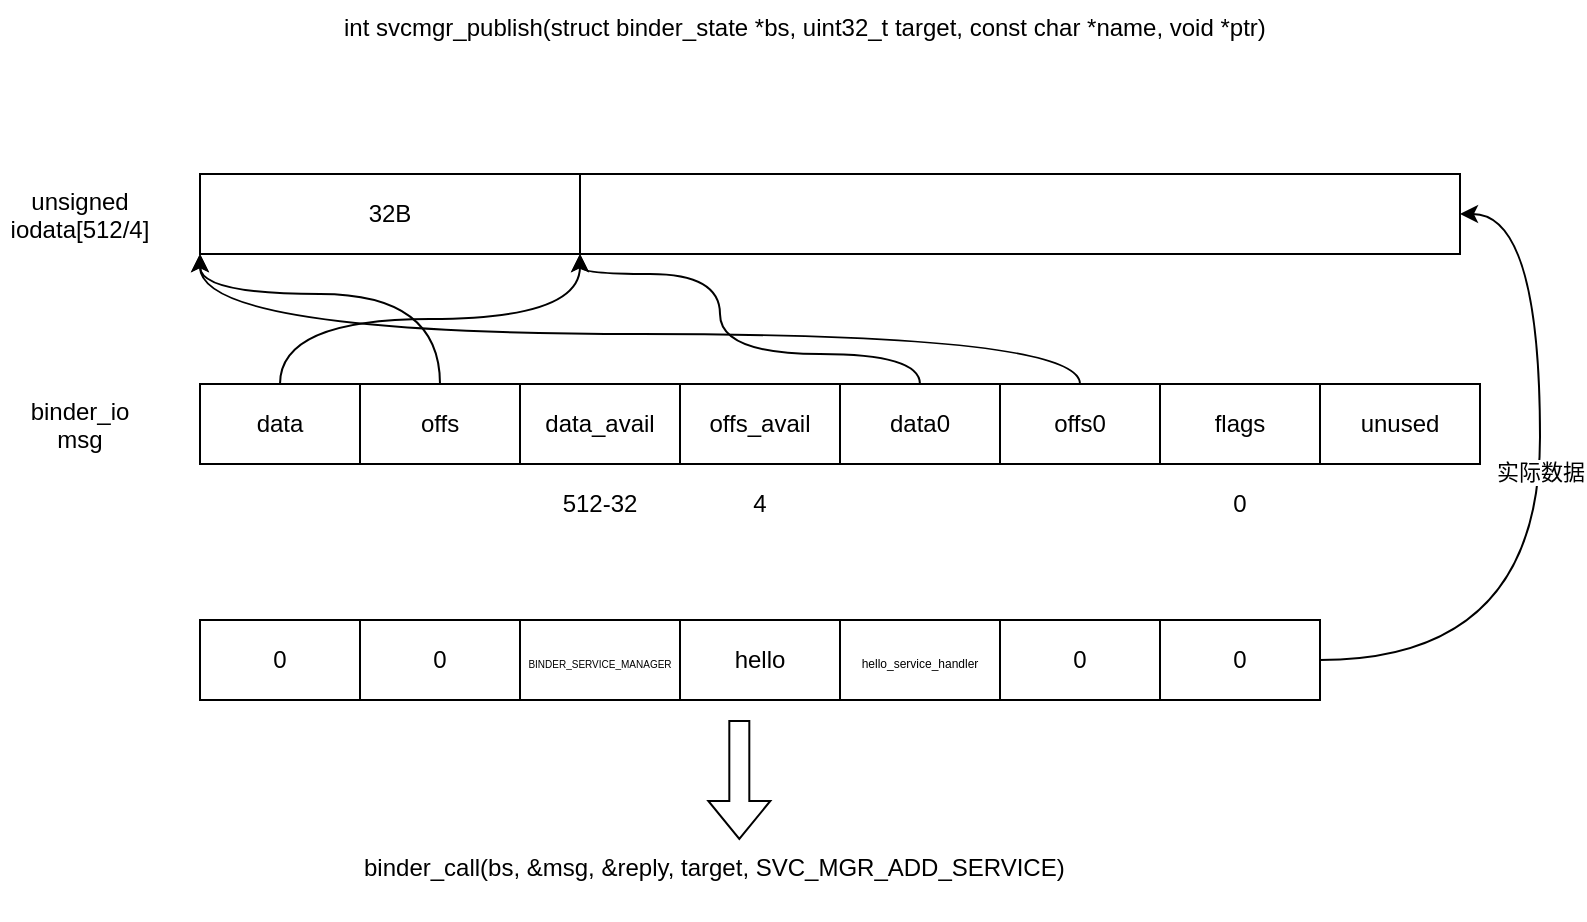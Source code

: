 <mxfile version="24.8.6">
  <diagram name="第 1 页" id="R-s7Epo3z65Hg9Oh2wfv">
    <mxGraphModel dx="1018" dy="515" grid="1" gridSize="10" guides="1" tooltips="1" connect="1" arrows="1" fold="1" page="1" pageScale="1" pageWidth="827" pageHeight="1169" math="0" shadow="0">
      <root>
        <mxCell id="0" />
        <mxCell id="1" parent="0" />
        <mxCell id="oPXv3HUg8rtJeZNj3wBx-8" value="unsigned&#xa;iodata[512/4]" style="text;whiteSpace=wrap;align=center;" vertex="1" parent="1">
          <mxGeometry x="20" y="87" width="80" height="40" as="geometry" />
        </mxCell>
        <mxCell id="oPXv3HUg8rtJeZNj3wBx-9" value="int svcmgr_publish(struct binder_state *bs, uint32_t target, const char *name, void *ptr)" style="text;whiteSpace=wrap;" vertex="1" parent="1">
          <mxGeometry x="190" width="490" height="40" as="geometry" />
        </mxCell>
        <mxCell id="oPXv3HUg8rtJeZNj3wBx-10" value="binder_io&#xa;msg" style="text;whiteSpace=wrap;align=center;" vertex="1" parent="1">
          <mxGeometry x="20" y="192" width="80" height="40" as="geometry" />
        </mxCell>
        <mxCell id="oPXv3HUg8rtJeZNj3wBx-21" style="edgeStyle=orthogonalEdgeStyle;rounded=0;orthogonalLoop=1;jettySize=auto;html=1;entryX=1;entryY=1;entryDx=0;entryDy=0;curved=1;" edge="1" parent="1" source="oPXv3HUg8rtJeZNj3wBx-11" target="oPXv3HUg8rtJeZNj3wBx-20">
          <mxGeometry relative="1" as="geometry" />
        </mxCell>
        <mxCell id="oPXv3HUg8rtJeZNj3wBx-11" value="data" style="rounded=0;whiteSpace=wrap;html=1;" vertex="1" parent="1">
          <mxGeometry x="120" y="192" width="80" height="40" as="geometry" />
        </mxCell>
        <mxCell id="oPXv3HUg8rtJeZNj3wBx-23" style="edgeStyle=orthogonalEdgeStyle;rounded=0;orthogonalLoop=1;jettySize=auto;html=1;entryX=0;entryY=1;entryDx=0;entryDy=0;curved=1;" edge="1" parent="1" source="oPXv3HUg8rtJeZNj3wBx-12" target="oPXv3HUg8rtJeZNj3wBx-20">
          <mxGeometry relative="1" as="geometry">
            <Array as="points">
              <mxPoint x="240" y="147" />
              <mxPoint x="120" y="147" />
            </Array>
          </mxGeometry>
        </mxCell>
        <mxCell id="oPXv3HUg8rtJeZNj3wBx-12" value="offs" style="rounded=0;whiteSpace=wrap;html=1;" vertex="1" parent="1">
          <mxGeometry x="200" y="192" width="80" height="40" as="geometry" />
        </mxCell>
        <mxCell id="oPXv3HUg8rtJeZNj3wBx-13" value="data_avail" style="rounded=0;whiteSpace=wrap;html=1;" vertex="1" parent="1">
          <mxGeometry x="280" y="192" width="80" height="40" as="geometry" />
        </mxCell>
        <mxCell id="oPXv3HUg8rtJeZNj3wBx-14" value="offs_avail" style="rounded=0;whiteSpace=wrap;html=1;" vertex="1" parent="1">
          <mxGeometry x="360" y="192" width="80" height="40" as="geometry" />
        </mxCell>
        <mxCell id="oPXv3HUg8rtJeZNj3wBx-22" style="edgeStyle=orthogonalEdgeStyle;rounded=0;orthogonalLoop=1;jettySize=auto;html=1;curved=1;entryX=1;entryY=1;entryDx=0;entryDy=0;" edge="1" parent="1" source="oPXv3HUg8rtJeZNj3wBx-15" target="oPXv3HUg8rtJeZNj3wBx-20">
          <mxGeometry relative="1" as="geometry">
            <mxPoint x="310" y="137" as="targetPoint" />
            <Array as="points">
              <mxPoint x="480" y="177" />
              <mxPoint x="380" y="177" />
              <mxPoint x="380" y="137" />
              <mxPoint x="310" y="137" />
            </Array>
          </mxGeometry>
        </mxCell>
        <mxCell id="oPXv3HUg8rtJeZNj3wBx-15" value="data0" style="rounded=0;whiteSpace=wrap;html=1;" vertex="1" parent="1">
          <mxGeometry x="440" y="192" width="80" height="40" as="geometry" />
        </mxCell>
        <mxCell id="oPXv3HUg8rtJeZNj3wBx-24" style="edgeStyle=orthogonalEdgeStyle;rounded=0;orthogonalLoop=1;jettySize=auto;html=1;entryX=0;entryY=1;entryDx=0;entryDy=0;curved=1;" edge="1" parent="1" source="oPXv3HUg8rtJeZNj3wBx-16" target="oPXv3HUg8rtJeZNj3wBx-20">
          <mxGeometry relative="1" as="geometry">
            <Array as="points">
              <mxPoint x="560" y="167" />
              <mxPoint x="120" y="167" />
            </Array>
          </mxGeometry>
        </mxCell>
        <mxCell id="oPXv3HUg8rtJeZNj3wBx-16" value="offs0" style="rounded=0;whiteSpace=wrap;html=1;" vertex="1" parent="1">
          <mxGeometry x="520" y="192" width="80" height="40" as="geometry" />
        </mxCell>
        <mxCell id="oPXv3HUg8rtJeZNj3wBx-17" value="flags" style="rounded=0;whiteSpace=wrap;html=1;" vertex="1" parent="1">
          <mxGeometry x="600" y="192" width="80" height="40" as="geometry" />
        </mxCell>
        <mxCell id="oPXv3HUg8rtJeZNj3wBx-18" value="unused" style="rounded=0;whiteSpace=wrap;html=1;" vertex="1" parent="1">
          <mxGeometry x="680" y="192" width="80" height="40" as="geometry" />
        </mxCell>
        <mxCell id="oPXv3HUg8rtJeZNj3wBx-19" value="" style="rounded=0;whiteSpace=wrap;html=1;" vertex="1" parent="1">
          <mxGeometry x="310" y="87" width="440" height="40" as="geometry" />
        </mxCell>
        <mxCell id="oPXv3HUg8rtJeZNj3wBx-20" value="32B" style="rounded=0;whiteSpace=wrap;html=1;" vertex="1" parent="1">
          <mxGeometry x="120" y="87" width="190" height="40" as="geometry" />
        </mxCell>
        <mxCell id="oPXv3HUg8rtJeZNj3wBx-25" value="512-32" style="text;html=1;align=center;verticalAlign=middle;whiteSpace=wrap;rounded=0;" vertex="1" parent="1">
          <mxGeometry x="290" y="237" width="60" height="30" as="geometry" />
        </mxCell>
        <mxCell id="oPXv3HUg8rtJeZNj3wBx-26" value="4" style="text;html=1;align=center;verticalAlign=middle;whiteSpace=wrap;rounded=0;" vertex="1" parent="1">
          <mxGeometry x="370" y="237" width="60" height="30" as="geometry" />
        </mxCell>
        <mxCell id="oPXv3HUg8rtJeZNj3wBx-27" value="0" style="text;html=1;align=center;verticalAlign=middle;whiteSpace=wrap;rounded=0;" vertex="1" parent="1">
          <mxGeometry x="610" y="237" width="60" height="30" as="geometry" />
        </mxCell>
        <mxCell id="oPXv3HUg8rtJeZNj3wBx-39" value="0" style="rounded=0;whiteSpace=wrap;html=1;" vertex="1" parent="1">
          <mxGeometry x="120" y="310" width="80" height="40" as="geometry" />
        </mxCell>
        <mxCell id="oPXv3HUg8rtJeZNj3wBx-40" value="0" style="rounded=0;whiteSpace=wrap;html=1;" vertex="1" parent="1">
          <mxGeometry x="200" y="310" width="80" height="40" as="geometry" />
        </mxCell>
        <mxCell id="oPXv3HUg8rtJeZNj3wBx-41" value="&lt;span style=&quot;font-size: 5px; text-align: left;&quot;&gt;BINDER_SERVICE_MANAGER&lt;/span&gt;" style="rounded=0;whiteSpace=wrap;html=1;" vertex="1" parent="1">
          <mxGeometry x="280" y="310" width="80" height="40" as="geometry" />
        </mxCell>
        <mxCell id="oPXv3HUg8rtJeZNj3wBx-42" value="hello" style="rounded=0;whiteSpace=wrap;html=1;" vertex="1" parent="1">
          <mxGeometry x="360" y="310" width="80" height="40" as="geometry" />
        </mxCell>
        <mxCell id="oPXv3HUg8rtJeZNj3wBx-43" value="&lt;span style=&quot;text-align: left; font-size: 6px;&quot;&gt;hello_service_handler&lt;/span&gt;" style="rounded=0;whiteSpace=wrap;html=1;" vertex="1" parent="1">
          <mxGeometry x="440" y="310" width="80" height="40" as="geometry" />
        </mxCell>
        <mxCell id="oPXv3HUg8rtJeZNj3wBx-44" value="0" style="rounded=0;whiteSpace=wrap;html=1;" vertex="1" parent="1">
          <mxGeometry x="520" y="310" width="80" height="40" as="geometry" />
        </mxCell>
        <mxCell id="oPXv3HUg8rtJeZNj3wBx-50" style="edgeStyle=orthogonalEdgeStyle;rounded=0;orthogonalLoop=1;jettySize=auto;html=1;entryX=1;entryY=0.5;entryDx=0;entryDy=0;curved=1;" edge="1" parent="1" source="oPXv3HUg8rtJeZNj3wBx-45" target="oPXv3HUg8rtJeZNj3wBx-19">
          <mxGeometry relative="1" as="geometry">
            <Array as="points">
              <mxPoint x="790" y="330" />
              <mxPoint x="790" y="107" />
            </Array>
          </mxGeometry>
        </mxCell>
        <mxCell id="oPXv3HUg8rtJeZNj3wBx-51" value="实际数据" style="edgeLabel;html=1;align=center;verticalAlign=middle;resizable=0;points=[];" vertex="1" connectable="0" parent="oPXv3HUg8rtJeZNj3wBx-50">
          <mxGeometry x="0.095" relative="1" as="geometry">
            <mxPoint as="offset" />
          </mxGeometry>
        </mxCell>
        <mxCell id="oPXv3HUg8rtJeZNj3wBx-45" value="0" style="rounded=0;whiteSpace=wrap;html=1;" vertex="1" parent="1">
          <mxGeometry x="600" y="310" width="80" height="40" as="geometry" />
        </mxCell>
        <mxCell id="oPXv3HUg8rtJeZNj3wBx-48" value="binder_call(bs, &amp;msg, &amp;reply, target, SVC_MGR_ADD_SERVICE)" style="text;whiteSpace=wrap;" vertex="1" parent="1">
          <mxGeometry x="200" y="420" width="380" height="40" as="geometry" />
        </mxCell>
        <mxCell id="oPXv3HUg8rtJeZNj3wBx-49" value="" style="shape=flexArrow;endArrow=classic;html=1;rounded=0;" edge="1" parent="1">
          <mxGeometry width="50" height="50" relative="1" as="geometry">
            <mxPoint x="389.66" y="360" as="sourcePoint" />
            <mxPoint x="389.66" y="420" as="targetPoint" />
          </mxGeometry>
        </mxCell>
      </root>
    </mxGraphModel>
  </diagram>
</mxfile>
